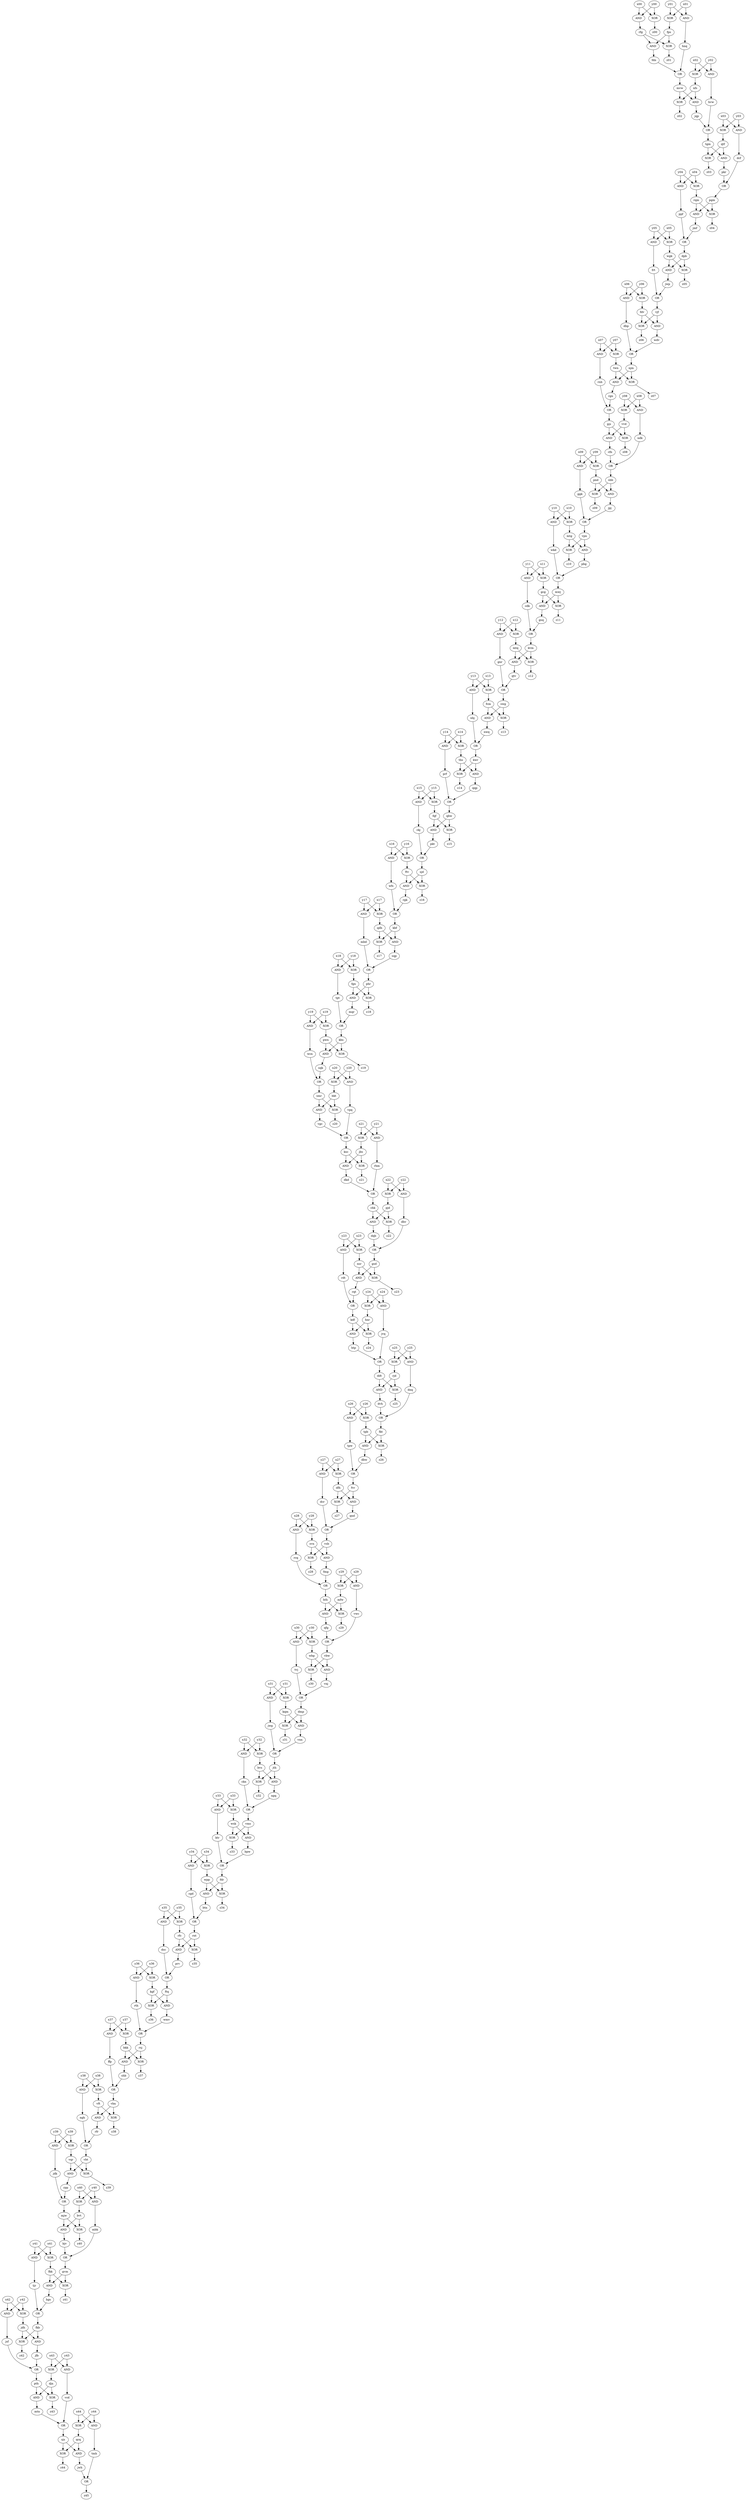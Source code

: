 digraph G {
  bjvAND [label="AND"]
  mjw -> bjvAND
  bvt -> bjvAND
  bjvAND -> bjv
  fkkXOR [label="XOR"]
  y41 -> fkkXOR
  x41 -> fkkXOR
  fkkXOR -> fkk
  pkrAND [label="AND"]
  tgm -> pkrAND
  qtf -> pkrAND
  pkrAND -> pkr
  z11XOR [label="XOR"]
  gcg -> z11XOR
  mwj -> z11XOR
  z11XOR -> z11
  mtnAND [label="AND"]
  pth -> mtnAND
  djn -> mtnAND
  mtnAND -> mtn
  ckjAND [label="AND"]
  x15 -> ckjAND
  y15 -> ckjAND
  ckjAND -> ckj
  fkbOR [label="OR"]
  tjr -> fkbOR
  hgs -> fkbOR
  fkbOR -> fkb
  mtgXOR [label="XOR"]
  y10 -> mtgXOR
  x10 -> mtgXOR
  mtgXOR -> mtg
  z14XOR [label="XOR"]
  ths -> z14XOR
  kwr -> z14XOR
  z14XOR -> z14
  fgnXOR [label="XOR"]
  x18 -> fgnXOR
  y18 -> fgnXOR
  fgnXOR -> fgn
  qqpAND [label="AND"]
  kwr -> qqpAND
  ths -> qqpAND
  qqpAND -> qqp
  vpnOR [label="OR"]
  jpj -> vpnOR
  ggk -> vpnOR
  vpnOR -> vpn
  z09XOR [label="XOR"]
  pnd -> z09XOR
  sbb -> z09XOR
  z09XOR -> z09
  bvsXOR [label="XOR"]
  x32 -> bvsXOR
  y32 -> bvsXOR
  bvsXOR -> bvs
  z07XOR [label="XOR"]
  twn -> z07XOR
  njm -> z07XOR
  z07XOR -> z07
  tptAND [label="AND"]
  y18 -> tptAND
  x18 -> tptAND
  tptAND -> tpt
  z41XOR [label="XOR"]
  gvm -> z41XOR
  fkk -> z41XOR
  z41XOR -> z41
  cfnAND [label="AND"]
  pjs -> cfnAND
  vvd -> cfnAND
  cfnAND -> cfn
  rfgAND [label="AND"]
  x00 -> rfgAND
  y00 -> rfgAND
  rfgAND -> rfg
  prfAND [label="AND"]
  y14 -> prfAND
  x14 -> prfAND
  prfAND -> prf
  thsXOR [label="XOR"]
  y14 -> thsXOR
  x14 -> thsXOR
  thsXOR -> ths
  dpbOR [label="OR"]
  ppf -> dpbOR
  jmf -> dpbOR
  dpbOR -> dpb
  dscAND [label="AND"]
  x35 -> dscAND
  y35 -> dscAND
  dscAND -> dsc
  fmgAND [label="AND"]
  svn -> fmgAND
  vsb -> fmgAND
  fmgAND -> fmg
  nghAND [label="AND"]
  y38 -> nghAND
  x38 -> nghAND
  nghAND -> ngh
  tmhAND [label="AND"]
  x44 -> tmhAND
  y44 -> tmhAND
  tmhAND -> tmh
  z08XOR [label="XOR"]
  vvd -> z08XOR
  pjs -> z08XOR
  z08XOR -> z08
  bkkXOR [label="XOR"]
  x37 -> bkkXOR
  y37 -> bkkXOR
  bkkXOR -> bkk
  pwnXOR [label="XOR"]
  y19 -> pwnXOR
  x19 -> pwnXOR
  pwnXOR -> pwn
  hthOR [label="OR"]
  fmg -> hthOR
  rcq -> hthOR
  hthOR -> hth
  z38XOR [label="XOR"]
  vft -> z38XOR
  vbn -> z38XOR
  z38XOR -> z38
  jdhXOR [label="XOR"]
  x42 -> jdhXOR
  y42 -> jdhXOR
  jdhXOR -> jdh
  kwrOR [label="OR"]
  nhj -> kwrOR
  nwq -> kwrOR
  kwrOR -> kwr
  z25XOR [label="XOR"]
  ddt -> z25XOR
  rjd -> z25XOR
  z25XOR -> z25
  pbgAND [label="AND"]
  vpn -> pbgAND
  mtg -> pbgAND
  pbgAND -> pbg
  jsfAND [label="AND"]
  x42 -> jsfAND
  y42 -> jsfAND
  jsfAND -> jsf
  z20XOR [label="XOR"]
  smr -> z20XOR
  bkt -> z20XOR
  z20XOR -> z20
  dfhXOR [label="XOR"]
  y27 -> dfhXOR
  x27 -> dfhXOR
  dfhXOR -> dfh
  dqbAND [label="AND"]
  chk -> dqbAND
  pjd -> dqbAND
  dqbAND -> dqb
  smrOR [label="OR"]
  wcn -> smrOR
  sqk -> smrOR
  smrOR -> smr
  mjwOR [label="OR"]
  jdk -> mjwOR
  rpp -> mjwOR
  mjwOR -> mjw
  djnXOR [label="XOR"]
  x43 -> djnXOR
  y43 -> djnXOR
  djnXOR -> djn
  rdtAND [label="AND"]
  y23 -> rdtAND
  x23 -> rdtAND
  rdtAND -> rdt
  wfsAND [label="AND"]
  x16 -> wfsAND
  y16 -> wfsAND
  wfsAND -> wfs
  pthOR [label="OR"]
  jfb -> pthOR
  jsf -> pthOR
  pthOR -> pth
  dkdAND [label="AND"]
  ksc -> dkdAND
  jbs -> dkdAND
  dkdAND -> dkd
  mfwXOR [label="XOR"]
  y29 -> mfwXOR
  x29 -> mfwXOR
  mfwXOR -> mfw
  z44XOR [label="XOR"]
  sjs -> z44XOR
  qcq -> z44XOR
  z44XOR -> z44
  wskXOR [label="XOR"]
  y33 -> wskXOR
  x33 -> wskXOR
  wskXOR -> wsk
  z21XOR [label="XOR"]
  jbs -> z21XOR
  ksc -> z21XOR
  z21XOR -> z21
  qdhXOR [label="XOR"]
  y17 -> qdhXOR
  x17 -> qdhXOR
  qdhXOR -> qdh
  sqkAND [label="AND"]
  kbs -> sqkAND
  pwn -> sqkAND
  sqkAND -> sqk
  tjrAND [label="AND"]
  y41 -> tjrAND
  x41 -> tjrAND
  tjrAND -> tjr
  vbnOR [label="OR"]
  ffp -> vbnOR
  shb -> vbnOR
  vbnOR -> vbn
  bvtXOR [label="XOR"]
  x40 -> bvtXOR
  y40 -> bvtXOR
  bvtXOR -> bvt
  wgkXOR [label="XOR"]
  y05 -> wgkXOR
  x05 -> wgkXOR
  wgkXOR -> wgk
  nwqAND [label="AND"]
  fcm -> nwqAND
  swg -> nwqAND
  nwqAND -> nwq
  vqrXOR [label="XOR"]
  y39 -> vqrXOR
  x39 -> vqrXOR
  vqrXOR -> vqr
  phrOR [label="OR"]
  sqp -> phrOR
  mbd -> phrOR
  phrOR -> phr
  sjdOR [label="OR"]
  pkt -> sjdOR
  ckj -> sjdOR
  sjdOR -> sjd
  fdnAND [label="AND"]
  fps -> fdnAND
  rfg -> fdnAND
  fdnAND -> fdn
  rnhAND [label="AND"]
  x07 -> rnhAND
  y07 -> rnhAND
  rnhAND -> rnh
  kdfOR [label="OR"]
  rqt -> kdfOR
  rdt -> kdfOR
  kdfOR -> kdf
  ftvXOR [label="XOR"]
  x16 -> ftvXOR
  y16 -> ftvXOR
  ftvXOR -> ftv
  rgkAND [label="AND"]
  sjd -> rgkAND
  ftv -> rgkAND
  rgkAND -> rgk
  ffpAND [label="AND"]
  x37 -> ffpAND
  y37 -> ffpAND
  ffpAND -> ffp
  z10XOR [label="XOR"]
  vpn -> z10XOR
  mtg -> z10XOR
  z10XOR -> z10
  z39XOR [label="XOR"]
  vqr -> z39XOR
  vbt -> z39XOR
  z39XOR -> z39
  vcdAND [label="AND"]
  x43 -> vcdAND
  y43 -> vcdAND
  vcdAND -> vcd
  htpAND [label="AND"]
  hnr -> htpAND
  kdf -> htpAND
  htpAND -> htp
  tpwAND [label="AND"]
  x26 -> tpwAND
  y26 -> tpwAND
  tpwAND -> tpw
  gsdOR [label="OR"]
  dqb -> gsdOR
  dhv -> gsdOR
  gsdOR -> gsd
  vnjAND [label="AND"]
  wbp -> vnjAND
  vbw -> vnjAND
  vnjAND -> vnj
  tpbXOR [label="XOR"]
  y26 -> tpbXOR
  x26 -> tpbXOR
  tpbXOR -> tpb
  mqrAND [label="AND"]
  fgn -> mqrAND
  phr -> mqrAND
  mqrAND -> mqr
  fdvXOR [label="XOR"]
  x06 -> fdvXOR
  y06 -> fdvXOR
  fdvXOR -> fdv
  kscOR [label="OR"]
  vgc -> kscOR
  vpq -> kscOR
  kscOR -> ksc
  z40XOR [label="XOR"]
  mjw -> z40XOR
  bvt -> z40XOR
  z40XOR -> z40
  chkOR [label="OR"]
  rhm -> chkOR
  dkd -> chkOR
  chkOR -> chk
  hnrXOR [label="XOR"]
  y24 -> hnrXOR
  x24 -> hnrXOR
  hnrXOR -> hnr
  fktOR [label="OR"]
  dvh -> fktOR
  dnq -> fktOR
  fktOR -> fkt
  kvmOR [label="OR"]
  cdk -> kvmOR
  gsq -> kvmOR
  kvmOR -> kvm
  fqfXOR [label="XOR"]
  x15 -> fqfXOR
  y15 -> fqfXOR
  fqfXOR -> fqf
  mbkAND [label="AND"]
  y40 -> mbkAND
  x40 -> mbkAND
  mbkAND -> mbk
  vbwOR [label="OR"]
  qfg -> vbwOR
  vwc -> vbwOR
  vbwOR -> vbw
  z12XOR [label="XOR"]
  mtq -> z12XOR
  kvm -> z12XOR
  z12XOR -> z12
  rfrAND [label="AND"]
  vbn -> rfrAND
  vft -> rfrAND
  rfrAND -> rfr
  qfgAND [label="AND"]
  hth -> qfgAND
  mfw -> qfgAND
  qfgAND -> qfg
  hgsAND [label="AND"]
  fkk -> hgsAND
  gvm -> hgsAND
  hgsAND -> hgs
  wdvAND [label="AND"]
  vjf -> wdvAND
  fdv -> wdvAND
  wdvAND -> wdv
  gsqAND [label="AND"]
  gcg -> gsqAND
  mwj -> gsqAND
  gsqAND -> gsq
  vwcAND [label="AND"]
  y29 -> vwcAND
  x29 -> vwcAND
  vwcAND -> vwc
  z30XOR [label="XOR"]
  wbp -> z30XOR
  vbw -> z30XOR
  z30XOR -> z30
  ddtOR [label="OR"]
  jvq -> ddtOR
  htp -> ddtOR
  ddtOR -> ddt
  jvqAND [label="AND"]
  y24 -> jvqAND
  x24 -> jvqAND
  jvqAND -> jvq
  wmvAND [label="AND"]
  kgf -> wmvAND
  ftq -> wmvAND
  wmvAND -> wmv
  rfcXOR [label="XOR"]
  x35 -> rfcXOR
  y35 -> rfcXOR
  rfcXOR -> rfc
  mvwOR [label="OR"]
  fdn -> mvwOR
  hnq -> mvwOR
  mvwOR -> mvw
  gcgXOR [label="XOR"]
  y11 -> gcgXOR
  x11 -> gcgXOR
  gcgXOR -> gcg
  dnqAND [label="AND"]
  x25 -> dnqAND
  y25 -> dnqAND
  dnqAND -> dnq
  mtqXOR [label="XOR"]
  y12 -> mtqXOR
  x12 -> mtqXOR
  mtqXOR -> mtq
  qcqXOR [label="XOR"]
  y44 -> qcqXOR
  x44 -> qcqXOR
  qcqXOR -> qcq
  ftqOR [label="OR"]
  dsc -> ftqOR
  prv -> ftqOR
  ftqOR -> ftq
  bpwAND [label="AND"]
  wsk -> bpwAND
  vms -> bpwAND
  bpwAND -> bpw
  z37XOR [label="XOR"]
  rsj -> z37XOR
  bkk -> z37XOR
  z37XOR -> z37
  z43XOR [label="XOR"]
  djn -> z43XOR
  pth -> z43XOR
  z43XOR -> z43
  njmOR [label="OR"]
  wdv -> njmOR
  dbp -> njmOR
  njmOR -> njm
  pjsOR [label="OR"]
  rgn -> pjsOR
  rnh -> pjsOR
  pjsOR -> pjs
  rppAND [label="AND"]
  vbt -> rppAND
  vqr -> rppAND
  rppAND -> rpp
  wppXOR [label="XOR"]
  y34 -> wppXOR
  x34 -> wppXOR
  wppXOR -> wpp
  nhjAND [label="AND"]
  y13 -> nhjAND
  x13 -> nhjAND
  nhjAND -> nhj
  prvAND [label="AND"]
  rnt -> prvAND
  rfc -> prvAND
  prvAND -> prv
  z05XOR [label="XOR"]
  dpb -> z05XOR
  wgk -> z05XOR
  z05XOR -> z05
  z45OR [label="OR"]
  jwh -> z45OR
  tmh -> z45OR
  z45OR -> z45
  z02XOR [label="XOR"]
  nfs -> z02XOR
  mvw -> z02XOR
  z02XOR -> z02
  qndAND [label="AND"]
  dfh -> qndAND
  fvr -> qndAND
  qndAND -> qnd
  z15XOR [label="XOR"]
  qbw -> z15XOR
  fqf -> z15XOR
  z15XOR -> z15
  bktXOR [label="XOR"]
  x20 -> bktXOR
  y20 -> bktXOR
  bktXOR -> bkt
  sjsOR [label="OR"]
  vcd -> sjsOR
  mtn -> sjsOR
  sjsOR -> sjs
  rqmXOR [label="XOR"]
  y04 -> rqmXOR
  x04 -> rqmXOR
  rqmXOR -> rqm
  z29XOR [label="XOR"]
  mfw -> z29XOR
  hth -> z29XOR
  z29XOR -> z29
  pktAND [label="AND"]
  qbw -> pktAND
  fqf -> pktAND
  pktAND -> pkt
  cgdAND [label="AND"]
  y34 -> cgdAND
  x34 -> cgdAND
  cgdAND -> cgd
  z22XOR [label="XOR"]
  pjd -> z22XOR
  chk -> z22XOR
  z22XOR -> z22
  fpsXOR [label="XOR"]
  y01 -> fpsXOR
  x01 -> fpsXOR
  fpsXOR -> fps
  ndkAND [label="AND"]
  y08 -> ndkAND
  x08 -> ndkAND
  ndkAND -> ndk
  rntOR [label="OR"]
  btn -> rntOR
  cgd -> rntOR
  rntOR -> rnt
  jqpAND [label="AND"]
  mvw -> jqpAND
  nfs -> jqpAND
  jqpAND -> jqp
  jmfAND [label="AND"]
  pgm -> jmfAND
  rqm -> jmfAND
  jmfAND -> jmf
  z27XOR [label="XOR"]
  dfh -> z27XOR
  fvr -> z27XOR
  z27XOR -> z27
  sqpAND [label="AND"]
  kbf -> sqpAND
  qdh -> sqpAND
  sqpAND -> sqp
  z19XOR [label="XOR"]
  pwn -> z19XOR
  kbs -> z19XOR
  z19XOR -> z19
  nfsXOR [label="XOR"]
  x02 -> nfsXOR
  y02 -> nfsXOR
  nfsXOR -> nfs
  rsjOR [label="OR"]
  rth -> rsjOR
  wmv -> rsjOR
  rsjOR -> rsj
  tgmOR [label="OR"]
  jqp -> tgmOR
  hvw -> tgmOR
  tgmOR -> tgm
  z01XOR [label="XOR"]
  fps -> z01XOR
  rfg -> z01XOR
  z01XOR -> z01
  wcnAND [label="AND"]
  y19 -> wcnAND
  x19 -> wcnAND
  wcnAND -> wcn
  wkdAND [label="AND"]
  x10 -> wkdAND
  y10 -> wkdAND
  wkdAND -> wkd
  z00XOR [label="XOR"]
  x00 -> z00XOR
  y00 -> z00XOR
  z00XOR -> z00
  vnnAND [label="AND"]
  kqm -> vnnAND
  dmp -> vnnAND
  vnnAND -> vnn
  z24XOR [label="XOR"]
  hnr -> z24XOR
  kdf -> z24XOR
  z24XOR -> z24
  hnqAND [label="AND"]
  x01 -> hnqAND
  y01 -> hnqAND
  hnqAND -> hnq
  dhvAND [label="AND"]
  x22 -> dhvAND
  y22 -> dhvAND
  dhvAND -> dhv
  kgfXOR [label="XOR"]
  y36 -> kgfXOR
  x36 -> kgfXOR
  kgfXOR -> kgf
  dcrAND [label="AND"]
  y27 -> dcrAND
  x27 -> dcrAND
  dcrAND -> dcr
  ggkAND [label="AND"]
  x09 -> ggkAND
  y09 -> ggkAND
  ggkAND -> ggk
  nsrXOR [label="XOR"]
  y23 -> nsrXOR
  x23 -> nsrXOR
  nsrXOR -> nsr
  fdrOR [label="OR"]
  ktr -> fdrOR
  bpw -> fdrOR
  fdrOR -> fdr
  rhmAND [label="AND"]
  x21 -> rhmAND
  y21 -> rhmAND
  rhmAND -> rhm
  pgmOR [label="OR"]
  dcf -> pgmOR
  pkr -> pgmOR
  pgmOR -> pgm
  pndXOR [label="XOR"]
  x09 -> pndXOR
  y09 -> pndXOR
  pndXOR -> pnd
  dbpAND [label="AND"]
  y06 -> dbpAND
  x06 -> dbpAND
  dbpAND -> dbp
  vjfOR [label="OR"]
  frt -> vjfOR
  jwp -> vjfOR
  vjfOR -> vjf
  qtfXOR [label="XOR"]
  x03 -> qtfXOR
  y03 -> qtfXOR
  qtfXOR -> qtf
  vvdXOR [label="XOR"]
  x08 -> vvdXOR
  y08 -> vvdXOR
  vvdXOR -> vvd
  hvwAND [label="AND"]
  x02 -> hvwAND
  y02 -> hvwAND
  hvwAND -> hvw
  jbsXOR [label="XOR"]
  y21 -> jbsXOR
  x21 -> jbsXOR
  jbsXOR -> jbs
  z31XOR [label="XOR"]
  kqm -> z31XOR
  dmp -> z31XOR
  z31XOR -> z31
  vmsOR [label="OR"]
  npq -> vmsOR
  ckn -> vmsOR
  vmsOR -> vms
  jpjAND [label="AND"]
  pnd -> jpjAND
  sbb -> jpjAND
  jpjAND -> jpj
  z18XOR [label="XOR"]
  phr -> z18XOR
  fgn -> z18XOR
  z18XOR -> z18
  z16XOR [label="XOR"]
  sjd -> z16XOR
  ftv -> z16XOR
  z16XOR -> z16
  mwjOR [label="OR"]
  wkd -> mwjOR
  pbg -> mwjOR
  mwjOR -> mwj
  btnAND [label="AND"]
  wpp -> btnAND
  fdr -> btnAND
  btnAND -> btn
  vgcAND [label="AND"]
  bkt -> vgcAND
  smr -> vgcAND
  vgcAND -> vgc
  tvjAND [label="AND"]
  x30 -> tvjAND
  y30 -> tvjAND
  tvjAND -> tvj
  svnXOR [label="XOR"]
  x28 -> svnXOR
  y28 -> svnXOR
  svnXOR -> svn
  z33XOR [label="XOR"]
  vms -> z33XOR
  wsk -> z33XOR
  z33XOR -> z33
  z13XOR [label="XOR"]
  swg -> z13XOR
  fcm -> z13XOR
  z13XOR -> z13
  qbwOR [label="OR"]
  prf -> qbwOR
  qqp -> qbwOR
  qbwOR -> qbw
  kbfOR [label="OR"]
  rgk -> kbfOR
  wfs -> kbfOR
  kbfOR -> kbf
  rqtAND [label="AND"]
  nsr -> rqtAND
  gsd -> rqtAND
  rqtAND -> rqt
  rcqAND [label="AND"]
  x28 -> rcqAND
  y28 -> rcqAND
  rcqAND -> rcq
  vpqAND [label="AND"]
  x20 -> vpqAND
  y20 -> vpqAND
  vpqAND -> vpq
  fvrOR [label="OR"]
  dbw -> fvrOR
  tpw -> fvrOR
  fvrOR -> fvr
  z35XOR [label="XOR"]
  rnt -> z35XOR
  rfc -> z35XOR
  z35XOR -> z35
  rthAND [label="AND"]
  x36 -> rthAND
  y36 -> rthAND
  rthAND -> rth
  jthOR [label="OR"]
  vnn -> jthOR
  jwg -> jthOR
  jthOR -> jth
  jwhAND [label="AND"]
  sjs -> jwhAND
  qcq -> jwhAND
  jwhAND -> jwh
  twnXOR [label="XOR"]
  x07 -> twnXOR
  y07 -> twnXOR
  twnXOR -> twn
  jwpAND [label="AND"]
  dpb -> jwpAND
  wgk -> jwpAND
  jwpAND -> jwp
  z23XOR [label="XOR"]
  nsr -> z23XOR
  gsd -> z23XOR
  z23XOR -> z23
  swgOR [label="OR"]
  gnr -> swgOR
  qtv -> swgOR
  swgOR -> swg
  z04XOR [label="XOR"]
  rqm -> z04XOR
  pgm -> z04XOR
  z04XOR -> z04
  gnrAND [label="AND"]
  x12 -> gnrAND
  y12 -> gnrAND
  gnrAND -> gnr
  rgnAND [label="AND"]
  njm -> rgnAND
  twn -> rgnAND
  rgnAND -> rgn
  shbAND [label="AND"]
  rsj -> shbAND
  bkk -> shbAND
  shbAND -> shb
  cknAND [label="AND"]
  x32 -> cknAND
  y32 -> cknAND
  cknAND -> ckn
  z17XOR [label="XOR"]
  qdh -> z17XOR
  kbf -> z17XOR
  z17XOR -> z17
  frtAND [label="AND"]
  x05 -> frtAND
  y05 -> frtAND
  frtAND -> frt
  z28XOR [label="XOR"]
  vsb -> z28XOR
  svn -> z28XOR
  z28XOR -> z28
  vftXOR [label="XOR"]
  x38 -> vftXOR
  y38 -> vftXOR
  vftXOR -> vft
  cdkAND [label="AND"]
  y11 -> cdkAND
  x11 -> cdkAND
  cdkAND -> cdk
  jfbAND [label="AND"]
  fkb -> jfbAND
  jdh -> jfbAND
  jfbAND -> jfb
  kqmXOR [label="XOR"]
  x31 -> kqmXOR
  y31 -> kqmXOR
  kqmXOR -> kqm
  fcmXOR [label="XOR"]
  y13 -> fcmXOR
  x13 -> fcmXOR
  fcmXOR -> fcm
  sbbOR [label="OR"]
  cfn -> sbbOR
  ndk -> sbbOR
  sbbOR -> sbb
  ppfAND [label="AND"]
  x04 -> ppfAND
  y04 -> ppfAND
  ppfAND -> ppf
  jwgAND [label="AND"]
  x31 -> jwgAND
  y31 -> jwgAND
  jwgAND -> jwg
  z26XOR [label="XOR"]
  fkt -> z26XOR
  tpb -> z26XOR
  z26XOR -> z26
  npqAND [label="AND"]
  jth -> npqAND
  bvs -> npqAND
  npqAND -> npq
  z36XOR [label="XOR"]
  kgf -> z36XOR
  ftq -> z36XOR
  z36XOR -> z36
  rjdXOR [label="XOR"]
  x25 -> rjdXOR
  y25 -> rjdXOR
  rjdXOR -> rjd
  z32XOR [label="XOR"]
  bvs -> z32XOR
  jth -> z32XOR
  z32XOR -> z32
  dbwAND [label="AND"]
  fkt -> dbwAND
  tpb -> dbwAND
  dbwAND -> dbw
  gvmOR [label="OR"]
  bjv -> gvmOR
  mbk -> gvmOR
  gvmOR -> gvm
  z42XOR [label="XOR"]
  jdh -> z42XOR
  fkb -> z42XOR
  z42XOR -> z42
  jdkAND [label="AND"]
  y39 -> jdkAND
  x39 -> jdkAND
  jdkAND -> jdk
  dcfAND [label="AND"]
  x03 -> dcfAND
  y03 -> dcfAND
  dcfAND -> dcf
  pjdXOR [label="XOR"]
  y22 -> pjdXOR
  x22 -> pjdXOR
  pjdXOR -> pjd
  kbsOR [label="OR"]
  mqr -> kbsOR
  tpt -> kbsOR
  kbsOR -> kbs
  qtvAND [label="AND"]
  kvm -> qtvAND
  mtq -> qtvAND
  qtvAND -> qtv
  dvhAND [label="AND"]
  rjd -> dvhAND
  ddt -> dvhAND
  dvhAND -> dvh
  z34XOR [label="XOR"]
  fdr -> z34XOR
  wpp -> z34XOR
  z34XOR -> z34
  mbdAND [label="AND"]
  y17 -> mbdAND
  x17 -> mbdAND
  mbdAND -> mbd
  ktrAND [label="AND"]
  y33 -> ktrAND
  x33 -> ktrAND
  ktrAND -> ktr
  vsbOR [label="OR"]
  qnd -> vsbOR
  dcr -> vsbOR
  vsbOR -> vsb
  z06XOR [label="XOR"]
  fdv -> z06XOR
  vjf -> z06XOR
  z06XOR -> z06
  vbtOR [label="OR"]
  ngh -> vbtOR
  rfr -> vbtOR
  vbtOR -> vbt
  z03XOR [label="XOR"]
  tgm -> z03XOR
  qtf -> z03XOR
  z03XOR -> z03
  wbpXOR [label="XOR"]
  y30 -> wbpXOR
  x30 -> wbpXOR
  wbpXOR -> wbp
  dmpOR [label="OR"]
  tvj -> dmpOR
  vnj -> dmpOR
  dmpOR -> dmp
}
